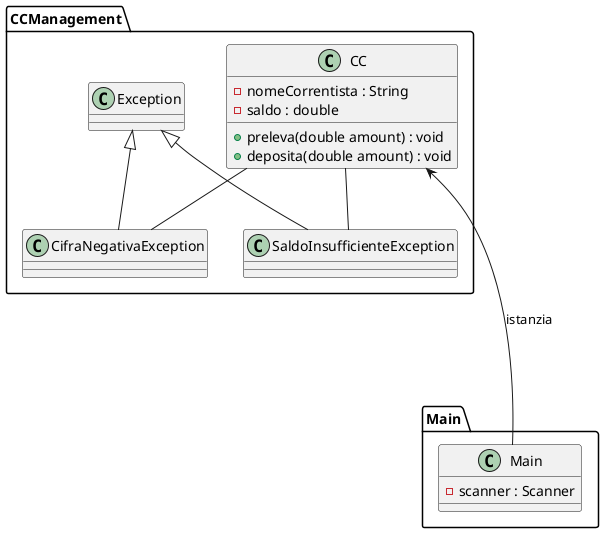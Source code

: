 // @startuml
package CCManagement {
    class Exception
    class CifraNegativaException {
    }
    class SaldoInsufficienteException {
    }
    class CC {
        - nomeCorrentista : String
        - saldo : double
        + preleva(double amount) : void
        + deposita(double amount) : void
    }
    Exception <|-- CifraNegativaException
    Exception <|-- SaldoInsufficienteException
    CC -- CifraNegativaException
    CC -- SaldoInsufficienteException
}

package Main {
    class Main {
        - scanner : Scanner
    }
    CC <---- Main : istanzia
}
@enduml